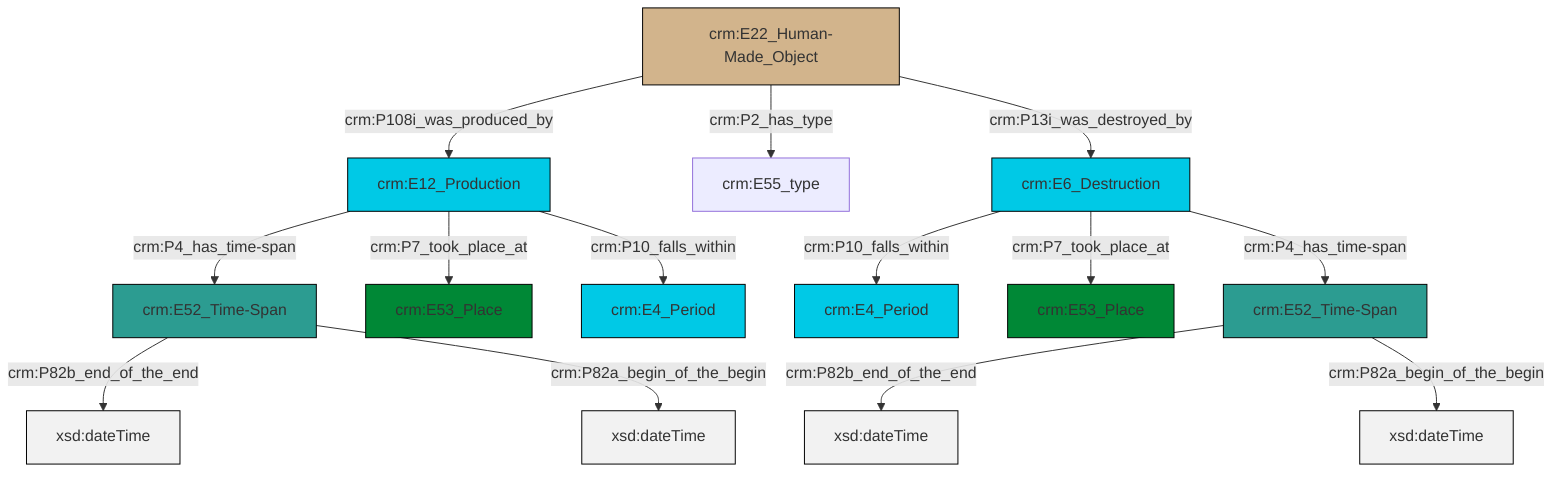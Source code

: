 graph TD
classDef Literal fill:#f2f2f2,stroke:#000000;
classDef CRM_Entity fill:#FFFFFF,stroke:#000000;
classDef Temporal_Entity fill:#00C9E6, stroke:#000000;
classDef Type fill:#E18312, stroke:#000000;
classDef Time-Span fill:#2C9C91, stroke:#000000;
classDef Appellation fill:#FFEB7F, stroke:#000000;
classDef Place fill:#008836, stroke:#000000;
classDef Persistent_Item fill:#B266B2, stroke:#000000;
classDef Conceptual_Object fill:#FFD700, stroke:#000000;
classDef Physical_Thing fill:#D2B48C, stroke:#000000;
classDef Actor fill:#f58aad, stroke:#000000;
classDef PC_Classes fill:#4ce600, stroke:#000000;
classDef Multi fill:#cccccc,stroke:#000000;

2["crm:E6_Destruction"]:::Temporal_Entity -->|crm:P10_falls_within| 3["crm:E4_Period"]:::Temporal_Entity
2["crm:E6_Destruction"]:::Temporal_Entity -->|crm:P7_took_place_at| 4["crm:E53_Place"]:::Place
5["crm:E52_Time-Span"]:::Time-Span -->|crm:P82b_end_of_the_end| 6[xsd:dateTime]:::Literal
7["crm:E22_Human-Made_Object"]:::Physical_Thing -->|crm:P108i_was_produced_by| 8["crm:E12_Production"]:::Temporal_Entity
7["crm:E22_Human-Made_Object"]:::Physical_Thing -->|crm:P2_has_type| 9["crm:E55_type"]:::Default
7["crm:E22_Human-Made_Object"]:::Physical_Thing -->|crm:P13i_was_destroyed_by| 2["crm:E6_Destruction"]:::Temporal_Entity
10["crm:E52_Time-Span"]:::Time-Span -->|crm:P82b_end_of_the_end| 11[xsd:dateTime]:::Literal
8["crm:E12_Production"]:::Temporal_Entity -->|crm:P4_has_time-span| 10["crm:E52_Time-Span"]:::Time-Span
2["crm:E6_Destruction"]:::Temporal_Entity -->|crm:P4_has_time-span| 5["crm:E52_Time-Span"]:::Time-Span
8["crm:E12_Production"]:::Temporal_Entity -->|crm:P7_took_place_at| 0["crm:E53_Place"]:::Place
5["crm:E52_Time-Span"]:::Time-Span -->|crm:P82a_begin_of_the_begin| 17[xsd:dateTime]:::Literal
8["crm:E12_Production"]:::Temporal_Entity -->|crm:P10_falls_within| 15["crm:E4_Period"]:::Temporal_Entity
10["crm:E52_Time-Span"]:::Time-Span -->|crm:P82a_begin_of_the_begin| 19[xsd:dateTime]:::Literal